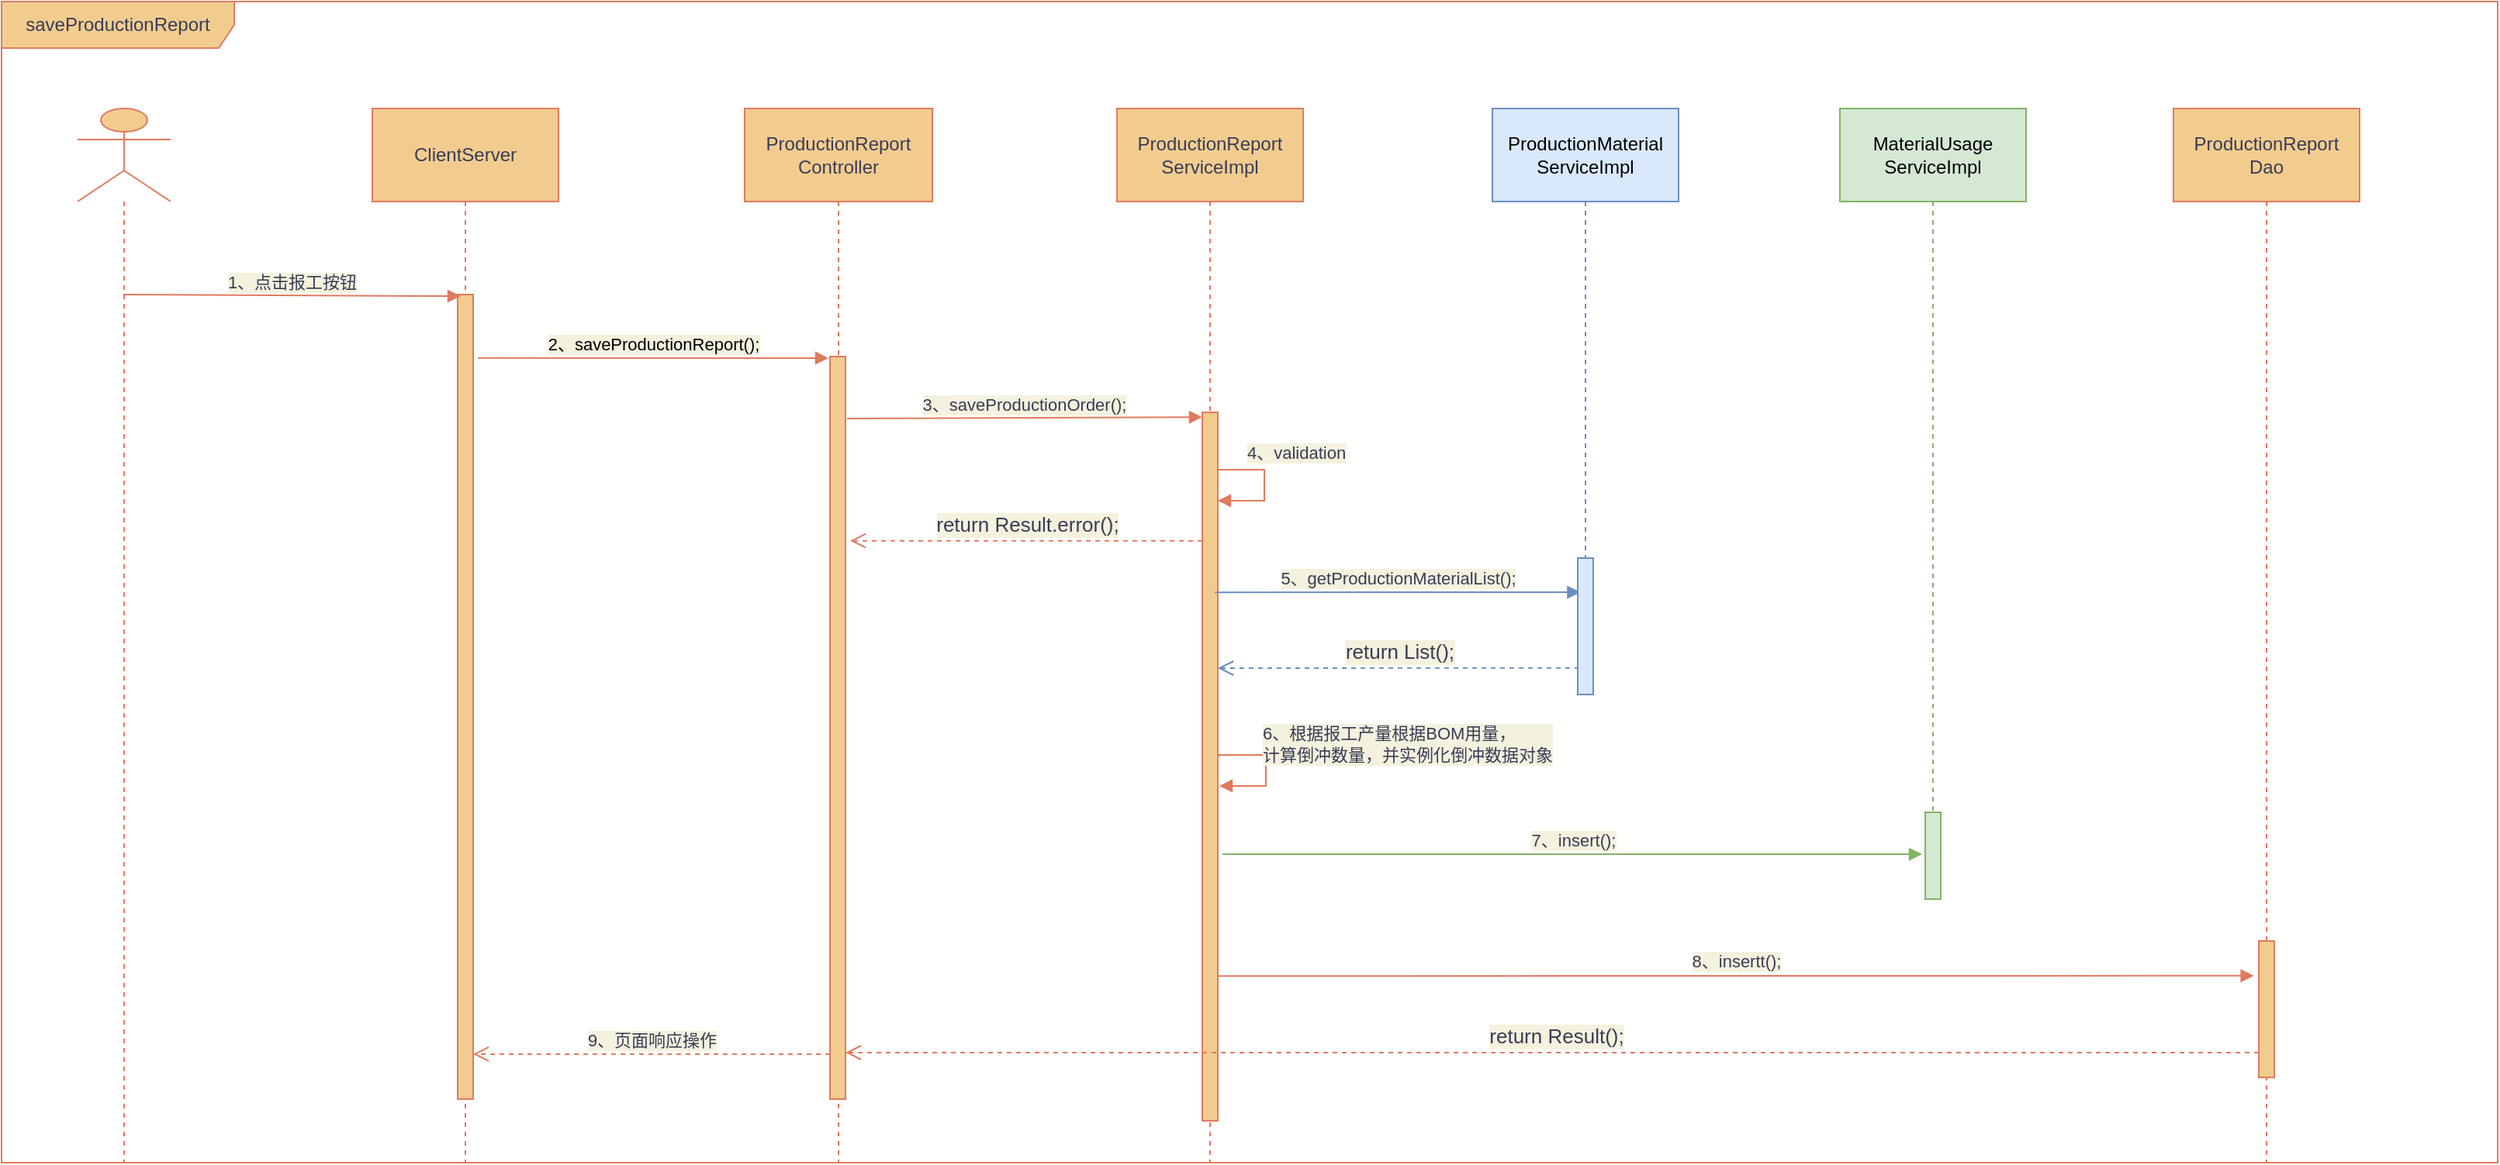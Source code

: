 <mxfile version="23.1.1" type="github" pages="2">
  <diagram name="报工" id="zWo01hbF4b2UpFMgGe-W">
    <mxGraphModel dx="1687" dy="908" grid="0" gridSize="10" guides="1" tooltips="1" connect="1" arrows="1" fold="1" page="1" pageScale="1" pageWidth="2336" pageHeight="1654" math="0" shadow="0">
      <root>
        <mxCell id="0" />
        <mxCell id="1" parent="0" />
        <mxCell id="HvC52o_Bk-lvO4FOrLRo-1" value="saveProductionReport" style="shape=umlFrame;whiteSpace=wrap;html=1;width=150;height=30;fillColor=#F2CC8F;strokeColor=#E07A5F;fontColor=#393C56;" parent="1" vertex="1">
          <mxGeometry x="160" y="131" width="1609" height="749" as="geometry" />
        </mxCell>
        <mxCell id="HvC52o_Bk-lvO4FOrLRo-2" value="" style="shape=umlLifeline;participant=umlActor;perimeter=lifelinePerimeter;whiteSpace=wrap;html=1;container=1;collapsible=0;recursiveResize=0;verticalAlign=top;spacingTop=36;outlineConnect=0;size=60;fillColor=#F2CC8F;strokeColor=#E07A5F;fontColor=#393C56;" parent="1" vertex="1">
          <mxGeometry x="209" y="200" width="60" height="680" as="geometry" />
        </mxCell>
        <mxCell id="HvC52o_Bk-lvO4FOrLRo-3" value="ClientServer" style="shape=umlLifeline;perimeter=lifelinePerimeter;whiteSpace=wrap;html=1;container=1;collapsible=0;recursiveResize=0;outlineConnect=0;size=60;fillColor=#F2CC8F;strokeColor=#E07A5F;fontColor=#393C56;" parent="1" vertex="1">
          <mxGeometry x="399" y="200" width="120" height="680" as="geometry" />
        </mxCell>
        <mxCell id="HvC52o_Bk-lvO4FOrLRo-4" value="" style="html=1;points=[];perimeter=orthogonalPerimeter;fillColor=#F2CC8F;strokeColor=#E07A5F;fontColor=#393C56;" parent="HvC52o_Bk-lvO4FOrLRo-3" vertex="1">
          <mxGeometry x="55" y="120" width="10" height="519" as="geometry" />
        </mxCell>
        <mxCell id="HvC52o_Bk-lvO4FOrLRo-5" value="ProductionReport&lt;br&gt;ServiceImpl" style="shape=umlLifeline;perimeter=lifelinePerimeter;whiteSpace=wrap;html=1;container=1;collapsible=0;recursiveResize=0;outlineConnect=0;size=60;fillColor=#F2CC8F;strokeColor=#E07A5F;fontColor=#393C56;" parent="1" vertex="1">
          <mxGeometry x="879" y="200" width="120" height="680" as="geometry" />
        </mxCell>
        <mxCell id="HvC52o_Bk-lvO4FOrLRo-6" value="" style="html=1;points=[];perimeter=orthogonalPerimeter;fillColor=#F2CC8F;strokeColor=#E07A5F;fontColor=#393C56;" parent="HvC52o_Bk-lvO4FOrLRo-5" vertex="1">
          <mxGeometry x="55" y="196" width="10" height="457" as="geometry" />
        </mxCell>
        <mxCell id="HvC52o_Bk-lvO4FOrLRo-7" value="4、validation" style="edgeStyle=orthogonalEdgeStyle;html=1;align=left;spacingLeft=2;endArrow=block;rounded=0;entryX=1;entryY=0.111;entryDx=0;entryDy=0;entryPerimeter=0;labelBackgroundColor=#F4F1DE;strokeColor=#E07A5F;fontColor=#393C56;" parent="HvC52o_Bk-lvO4FOrLRo-5" edge="1">
          <mxGeometry x="-0.62" y="11" relative="1" as="geometry">
            <mxPoint x="65" y="234" as="sourcePoint" />
            <Array as="points">
              <mxPoint x="65" y="233" />
              <mxPoint x="95" y="233" />
              <mxPoint x="95" y="253" />
            </Array>
            <mxPoint x="65" y="252.96" as="targetPoint" />
            <mxPoint as="offset" />
          </mxGeometry>
        </mxCell>
        <mxCell id="HvC52o_Bk-lvO4FOrLRo-8" value="ProductionReport&lt;br&gt;Controller" style="shape=umlLifeline;perimeter=lifelinePerimeter;whiteSpace=wrap;html=1;container=1;collapsible=0;recursiveResize=0;outlineConnect=0;size=60;fillColor=#F2CC8F;strokeColor=#E07A5F;fontColor=#393C56;" parent="1" vertex="1">
          <mxGeometry x="639" y="200" width="121" height="680" as="geometry" />
        </mxCell>
        <mxCell id="HvC52o_Bk-lvO4FOrLRo-9" value="" style="html=1;points=[];perimeter=orthogonalPerimeter;fillColor=#F2CC8F;strokeColor=#E07A5F;fontColor=#393C56;" parent="HvC52o_Bk-lvO4FOrLRo-8" vertex="1">
          <mxGeometry x="55" y="160" width="10" height="479" as="geometry" />
        </mxCell>
        <mxCell id="HvC52o_Bk-lvO4FOrLRo-10" value="1、点击报工按钮" style="html=1;verticalAlign=bottom;endArrow=block;rounded=0;entryX=0.2;entryY=0.002;entryDx=0;entryDy=0;entryPerimeter=0;labelBackgroundColor=#F4F1DE;strokeColor=#E07A5F;fontColor=#393C56;" parent="1" edge="1">
          <mxGeometry width="80" relative="1" as="geometry">
            <mxPoint x="238.5" y="320" as="sourcePoint" />
            <mxPoint x="456" y="321.038" as="targetPoint" />
            <Array as="points" />
          </mxGeometry>
        </mxCell>
        <mxCell id="HvC52o_Bk-lvO4FOrLRo-11" value="&lt;span style=&quot;color: rgb(0, 0, 0); font-family: Helvetica; font-size: 11px; font-style: normal; font-variant-ligatures: normal; font-variant-caps: normal; font-weight: 400; letter-spacing: normal; orphans: 2; text-align: left; text-indent: 0px; text-transform: none; widows: 2; word-spacing: 0px; -webkit-text-stroke-width: 0px; text-decoration-thickness: initial; text-decoration-style: initial; text-decoration-color: initial; float: none; display: inline !important; background-color: rgb(244, 241, 222);&quot;&gt;2、saveProductionReport();&lt;/span&gt;" style="html=1;verticalAlign=bottom;endArrow=block;entryX=0;entryY=0;rounded=0;exitX=1.4;exitY=0.154;exitDx=0;exitDy=0;exitPerimeter=0;labelBackgroundColor=#F4F1DE;strokeColor=#E07A5F;fontColor=#393C56;" parent="1" edge="1">
          <mxGeometry relative="1" as="geometry">
            <mxPoint x="467" y="360.926" as="sourcePoint" />
            <mxPoint x="693" y="361.0" as="targetPoint" />
          </mxGeometry>
        </mxCell>
        <mxCell id="HvC52o_Bk-lvO4FOrLRo-12" value="&lt;font style=&quot;font-size: 13px;&quot;&gt;return Result.error();&lt;/font&gt;" style="html=1;verticalAlign=bottom;endArrow=open;dashed=1;endSize=8;rounded=0;entryX=1.3;entryY=0.47;entryDx=0;entryDy=0;entryPerimeter=0;labelBackgroundColor=#F4F1DE;strokeColor=#E07A5F;fontColor=#393C56;" parent="1" edge="1">
          <mxGeometry x="-0.004" relative="1" as="geometry">
            <mxPoint x="707" y="478.86" as="targetPoint" />
            <mxPoint x="934" y="478.86" as="sourcePoint" />
            <mxPoint as="offset" />
          </mxGeometry>
        </mxCell>
        <mxCell id="HvC52o_Bk-lvO4FOrLRo-13" value="3、saveProductionOrder();" style="html=1;verticalAlign=bottom;endArrow=block;rounded=0;entryX=0;entryY=0.013;entryDx=0;entryDy=0;entryPerimeter=0;exitX=1.1;exitY=0.293;exitDx=0;exitDy=0;exitPerimeter=0;labelBackgroundColor=#F4F1DE;strokeColor=#E07A5F;fontColor=#393C56;" parent="1" edge="1">
          <mxGeometry width="80" relative="1" as="geometry">
            <mxPoint x="705" y="400.034" as="sourcePoint" />
            <mxPoint x="934" y="399.093" as="targetPoint" />
          </mxGeometry>
        </mxCell>
        <mxCell id="HvC52o_Bk-lvO4FOrLRo-14" value="ProductionReport&lt;br&gt;Dao" style="shape=umlLifeline;perimeter=lifelinePerimeter;whiteSpace=wrap;html=1;container=1;collapsible=0;recursiveResize=0;outlineConnect=0;size=60;fillColor=#F2CC8F;strokeColor=#E07A5F;fontColor=#393C56;" parent="1" vertex="1">
          <mxGeometry x="1560" y="200" width="120" height="680" as="geometry" />
        </mxCell>
        <mxCell id="HvC52o_Bk-lvO4FOrLRo-15" value="" style="html=1;points=[];perimeter=orthogonalPerimeter;fillColor=#F2CC8F;strokeColor=#E07A5F;fontColor=#393C56;" parent="HvC52o_Bk-lvO4FOrLRo-14" vertex="1">
          <mxGeometry x="55" y="537" width="10" height="88" as="geometry" />
        </mxCell>
        <mxCell id="HvC52o_Bk-lvO4FOrLRo-31" value="&lt;font style=&quot;font-size: 13px;&quot;&gt;return Result();&lt;/font&gt;" style="html=1;verticalAlign=bottom;endArrow=open;dashed=1;endSize=8;rounded=0;labelBackgroundColor=#F4F1DE;strokeColor=#E07A5F;fontColor=#393C56;" parent="HvC52o_Bk-lvO4FOrLRo-14" target="HvC52o_Bk-lvO4FOrLRo-9" edge="1">
          <mxGeometry x="-0.004" relative="1" as="geometry">
            <mxPoint x="-172" y="609.0" as="targetPoint" />
            <mxPoint x="55" y="609.0" as="sourcePoint" />
            <mxPoint as="offset" />
          </mxGeometry>
        </mxCell>
        <mxCell id="HvC52o_Bk-lvO4FOrLRo-18" value="9、页面响应操作" style="html=1;verticalAlign=bottom;endArrow=open;dashed=1;endSize=8;rounded=0;exitX=0;exitY=0.979;exitDx=0;exitDy=0;exitPerimeter=0;labelBackgroundColor=#F4F1DE;strokeColor=#E07A5F;fontColor=#393C56;" parent="1" edge="1">
          <mxGeometry relative="1" as="geometry">
            <mxPoint x="694" y="809.97" as="sourcePoint" />
            <mxPoint x="464" y="809.97" as="targetPoint" />
          </mxGeometry>
        </mxCell>
        <mxCell id="HvC52o_Bk-lvO4FOrLRo-19" value="ProductionMaterial&lt;br&gt;ServiceImpl" style="shape=umlLifeline;perimeter=lifelinePerimeter;whiteSpace=wrap;html=1;container=1;collapsible=0;recursiveResize=0;outlineConnect=0;size=60;fillColor=#dae8fc;strokeColor=#6c8ebf;" parent="1" vertex="1">
          <mxGeometry x="1121" y="200" width="120" height="370" as="geometry" />
        </mxCell>
        <mxCell id="HvC52o_Bk-lvO4FOrLRo-21" value="5、getProductionMaterialList();" style="html=1;verticalAlign=bottom;endArrow=block;rounded=0;entryX=0.171;entryY=0.25;entryDx=0;entryDy=0;entryPerimeter=0;exitX=0.6;exitY=0.481;exitDx=0;exitDy=0;exitPerimeter=0;labelBackgroundColor=#F4F1DE;strokeColor=#6c8ebf;fontColor=#393C56;fillColor=#dae8fc;" parent="1" target="HvC52o_Bk-lvO4FOrLRo-28" edge="1">
          <mxGeometry width="80" relative="1" as="geometry">
            <mxPoint x="942" y="512.098" as="sourcePoint" />
            <mxPoint x="1181" y="512.003" as="targetPoint" />
          </mxGeometry>
        </mxCell>
        <mxCell id="HvC52o_Bk-lvO4FOrLRo-22" value="&lt;font style=&quot;font-size: 13px;&quot;&gt;return List();&lt;/font&gt;" style="html=1;verticalAlign=bottom;endArrow=open;dashed=1;endSize=8;rounded=0;labelBackgroundColor=#F4F1DE;strokeColor=#6c8ebf;fontColor=#393C56;fillColor=#dae8fc;exitX=0.1;exitY=0.805;exitDx=0;exitDy=0;exitPerimeter=0;" parent="1" source="HvC52o_Bk-lvO4FOrLRo-28" edge="1">
          <mxGeometry x="-0.004" relative="1" as="geometry">
            <mxPoint x="944" y="561" as="targetPoint" />
            <mxPoint x="1180" y="560.0" as="sourcePoint" />
            <mxPoint as="offset" />
          </mxGeometry>
        </mxCell>
        <mxCell id="HvC52o_Bk-lvO4FOrLRo-25" value="6、根据报工产量根据BOM用量，&lt;br&gt;计算倒冲数量，并实例化倒冲数据对象" style="edgeStyle=orthogonalEdgeStyle;html=1;align=left;spacingLeft=2;endArrow=block;rounded=0;entryX=1;entryY=0.111;entryDx=0;entryDy=0;entryPerimeter=0;labelBackgroundColor=#F4F1DE;strokeColor=#E07A5F;fontColor=#393C56;" parent="1" edge="1">
          <mxGeometry x="-0.383" y="7" relative="1" as="geometry">
            <mxPoint x="945" y="618" as="sourcePoint" />
            <Array as="points">
              <mxPoint x="945" y="617" />
              <mxPoint x="975" y="617" />
              <mxPoint x="975" y="637" />
            </Array>
            <mxPoint x="945" y="636.96" as="targetPoint" />
            <mxPoint as="offset" />
          </mxGeometry>
        </mxCell>
        <mxCell id="HvC52o_Bk-lvO4FOrLRo-26" value="MaterialUsage&lt;br&gt;ServiceImpl" style="shape=umlLifeline;perimeter=lifelinePerimeter;whiteSpace=wrap;html=1;container=1;collapsible=0;recursiveResize=0;outlineConnect=0;size=60;fillColor=#d5e8d4;strokeColor=#82b366;" parent="1" vertex="1">
          <mxGeometry x="1345" y="200" width="120" height="508" as="geometry" />
        </mxCell>
        <mxCell id="HvC52o_Bk-lvO4FOrLRo-29" value="" style="html=1;points=[];perimeter=orthogonalPerimeter;fillColor=#d5e8d4;strokeColor=#82b366;" parent="HvC52o_Bk-lvO4FOrLRo-26" vertex="1">
          <mxGeometry x="55" y="454" width="10" height="56" as="geometry" />
        </mxCell>
        <mxCell id="HvC52o_Bk-lvO4FOrLRo-27" value="7、insert();" style="html=1;verticalAlign=bottom;endArrow=block;rounded=0;labelBackgroundColor=#F4F1DE;strokeColor=#82b366;fontColor=#393C56;fillColor=#d5e8d4;" parent="1" edge="1">
          <mxGeometry x="0.001" width="80" relative="1" as="geometry">
            <mxPoint x="947" y="681" as="sourcePoint" />
            <mxPoint x="1398" y="681" as="targetPoint" />
            <mxPoint as="offset" />
          </mxGeometry>
        </mxCell>
        <mxCell id="HvC52o_Bk-lvO4FOrLRo-28" value="" style="html=1;points=[];perimeter=orthogonalPerimeter;fillColor=#dae8fc;strokeColor=#6c8ebf;" parent="1" vertex="1">
          <mxGeometry x="1176" y="490" width="10" height="88" as="geometry" />
        </mxCell>
        <mxCell id="HvC52o_Bk-lvO4FOrLRo-30" value="8、insertt();" style="html=1;verticalAlign=bottom;endArrow=block;rounded=0;entryX=-0.318;entryY=0.277;entryDx=0;entryDy=0;entryPerimeter=0;exitX=0.959;exitY=0.8;exitDx=0;exitDy=0;exitPerimeter=0;labelBackgroundColor=#F4F1DE;strokeColor=#E07A5F;fontColor=#393C56;" parent="1" edge="1">
          <mxGeometry width="80" relative="1" as="geometry">
            <mxPoint x="943.59" y="759.6" as="sourcePoint" />
            <mxPoint x="1611.82" y="759.376" as="targetPoint" />
          </mxGeometry>
        </mxCell>
      </root>
    </mxGraphModel>
  </diagram>
  <diagram id="rwTTvEv679dInaB4qkXv" name="线边仓入库">
    <mxGraphModel dx="1434" dy="772" grid="0" gridSize="10" guides="1" tooltips="1" connect="1" arrows="1" fold="1" page="1" pageScale="1" pageWidth="2336" pageHeight="1654" math="0" shadow="0">
      <root>
        <mxCell id="0" />
        <mxCell id="1" parent="0" />
        <mxCell id="g37fZ350pJpTM_yHfSLt-18" value="mterialUsageCreate" style="shape=umlFrame;whiteSpace=wrap;html=1;width=150;height=30;fillColor=#F2CC8F;strokeColor=#E07A5F;fontColor=#393C56;" vertex="1" parent="1">
          <mxGeometry x="160" y="160" width="1360" height="720" as="geometry" />
        </mxCell>
        <mxCell id="g37fZ350pJpTM_yHfSLt-1" value="" style="shape=umlLifeline;participant=umlActor;perimeter=lifelinePerimeter;whiteSpace=wrap;html=1;container=1;collapsible=0;recursiveResize=0;verticalAlign=top;spacingTop=36;outlineConnect=0;size=60;fillColor=#F2CC8F;strokeColor=#E07A5F;fontColor=#393C56;" vertex="1" parent="1">
          <mxGeometry x="209" y="200" width="60" height="680" as="geometry" />
        </mxCell>
        <mxCell id="g37fZ350pJpTM_yHfSLt-2" value="ClientServer" style="shape=umlLifeline;perimeter=lifelinePerimeter;whiteSpace=wrap;html=1;container=1;collapsible=0;recursiveResize=0;outlineConnect=0;size=60;fillColor=#F2CC8F;strokeColor=#E07A5F;fontColor=#393C56;" vertex="1" parent="1">
          <mxGeometry x="399" y="200" width="120" height="680" as="geometry" />
        </mxCell>
        <mxCell id="g37fZ350pJpTM_yHfSLt-3" value="" style="html=1;points=[];perimeter=orthogonalPerimeter;fillColor=#F2CC8F;strokeColor=#E07A5F;fontColor=#393C56;" vertex="1" parent="g37fZ350pJpTM_yHfSLt-2">
          <mxGeometry x="55" y="120" width="10" height="519" as="geometry" />
        </mxCell>
        <mxCell id="g37fZ350pJpTM_yHfSLt-4" value="MterialUsage&lt;br&gt;ServiceImpl" style="shape=umlLifeline;perimeter=lifelinePerimeter;whiteSpace=wrap;html=1;container=1;collapsible=0;recursiveResize=0;outlineConnect=0;size=60;fillColor=#F2CC8F;strokeColor=#E07A5F;fontColor=#393C56;" vertex="1" parent="1">
          <mxGeometry x="879" y="200" width="120" height="680" as="geometry" />
        </mxCell>
        <mxCell id="g37fZ350pJpTM_yHfSLt-5" value="" style="html=1;points=[];perimeter=orthogonalPerimeter;fillColor=#F2CC8F;strokeColor=#E07A5F;fontColor=#393C56;" vertex="1" parent="g37fZ350pJpTM_yHfSLt-4">
          <mxGeometry x="55" y="240" width="10" height="306" as="geometry" />
        </mxCell>
        <mxCell id="g37fZ350pJpTM_yHfSLt-7" value="MterialUsage&lt;br&gt;Controller" style="shape=umlLifeline;perimeter=lifelinePerimeter;whiteSpace=wrap;html=1;container=1;collapsible=0;recursiveResize=0;outlineConnect=0;size=60;fillColor=#F2CC8F;strokeColor=#E07A5F;fontColor=#393C56;" vertex="1" parent="1">
          <mxGeometry x="639" y="200" width="121" height="680" as="geometry" />
        </mxCell>
        <mxCell id="g37fZ350pJpTM_yHfSLt-8" value="" style="html=1;points=[];perimeter=orthogonalPerimeter;fillColor=#F2CC8F;strokeColor=#E07A5F;fontColor=#393C56;" vertex="1" parent="g37fZ350pJpTM_yHfSLt-7">
          <mxGeometry x="55" y="170" width="10" height="440" as="geometry" />
        </mxCell>
        <mxCell id="g37fZ350pJpTM_yHfSLt-9" value="1、选择线边仓入库，提交" style="html=1;verticalAlign=bottom;endArrow=block;rounded=0;entryX=0;entryY=0.008;entryDx=0;entryDy=0;entryPerimeter=0;labelBackgroundColor=#F4F1DE;strokeColor=#E07A5F;fontColor=#393C56;" edge="1" parent="1" target="g37fZ350pJpTM_yHfSLt-3">
          <mxGeometry width="80" relative="1" as="geometry">
            <mxPoint x="238.5" y="323" as="sourcePoint" />
            <mxPoint x="456" y="324.038" as="targetPoint" />
            <Array as="points" />
          </mxGeometry>
        </mxCell>
        <mxCell id="g37fZ350pJpTM_yHfSLt-10" value="&lt;span style=&quot;color: rgb(0, 0, 0); font-family: Helvetica; font-size: 11px; font-style: normal; font-variant-ligatures: normal; font-variant-caps: normal; font-weight: 400; letter-spacing: normal; orphans: 2; text-align: left; text-indent: 0px; text-transform: none; widows: 2; word-spacing: 0px; -webkit-text-stroke-width: 0px; text-decoration-thickness: initial; text-decoration-style: initial; text-decoration-color: initial; float: none; display: inline !important; background-color: rgb(244, 241, 222);&quot;&gt;2、mterialUsageCreate();&lt;/span&gt;" style="html=1;verticalAlign=bottom;endArrow=block;entryX=0;entryY=0;rounded=0;labelBackgroundColor=#F4F1DE;strokeColor=#E07A5F;fontColor=#393C56;exitX=0.9;exitY=0.131;exitDx=0;exitDy=0;exitPerimeter=0;" edge="1" parent="1">
          <mxGeometry relative="1" as="geometry">
            <mxPoint x="463" y="398.989" as="sourcePoint" />
            <mxPoint x="693" y="400.0" as="targetPoint" />
          </mxGeometry>
        </mxCell>
        <mxCell id="g37fZ350pJpTM_yHfSLt-12" value="3、mterialUsageCreate();" style="html=1;verticalAlign=bottom;endArrow=block;rounded=0;entryX=0;entryY=0.013;entryDx=0;entryDy=0;entryPerimeter=0;exitX=1.1;exitY=0.293;exitDx=0;exitDy=0;exitPerimeter=0;labelBackgroundColor=#F4F1DE;strokeColor=#E07A5F;fontColor=#393C56;" edge="1" parent="1">
          <mxGeometry width="80" relative="1" as="geometry">
            <mxPoint x="705" y="480.034" as="sourcePoint" />
            <mxPoint x="934" y="479.093" as="targetPoint" />
          </mxGeometry>
        </mxCell>
        <mxCell id="g37fZ350pJpTM_yHfSLt-13" value="MterialUsage&lt;br&gt;Dao" style="shape=umlLifeline;perimeter=lifelinePerimeter;whiteSpace=wrap;html=1;container=1;collapsible=0;recursiveResize=0;outlineConnect=0;size=60;fillColor=#F2CC8F;strokeColor=#E07A5F;fontColor=#393C56;" vertex="1" parent="1">
          <mxGeometry x="1360" y="200" width="120" height="680" as="geometry" />
        </mxCell>
        <mxCell id="g37fZ350pJpTM_yHfSLt-14" value="" style="html=1;points=[];perimeter=orthogonalPerimeter;fillColor=#F2CC8F;strokeColor=#E07A5F;fontColor=#393C56;" vertex="1" parent="g37fZ350pJpTM_yHfSLt-13">
          <mxGeometry x="55" y="354" width="10" height="190" as="geometry" />
        </mxCell>
        <mxCell id="g37fZ350pJpTM_yHfSLt-15" value="4、生成入库记录&lt;div style=&quot;text-align: left;&quot;&gt;&lt;/div&gt;" style="html=1;verticalAlign=bottom;endArrow=block;rounded=0;entryX=0;entryY=0;entryDx=0;entryDy=0;entryPerimeter=0;labelBackgroundColor=#F4F1DE;strokeColor=#6c8ebf;fontColor=#393C56;fillColor=#dae8fc;" edge="1" parent="1">
          <mxGeometry width="80" relative="1" as="geometry">
            <mxPoint x="944" y="548" as="sourcePoint" />
            <mxPoint x="1174" y="548" as="targetPoint" />
          </mxGeometry>
        </mxCell>
        <mxCell id="g37fZ350pJpTM_yHfSLt-16" value="6、return Result();" style="html=1;verticalAlign=bottom;endArrow=open;dashed=1;endSize=8;rounded=0;align=left;labelBackgroundColor=#F4F1DE;strokeColor=#E07A5F;fontColor=#393C56;exitX=-0.2;exitY=0.911;exitDx=0;exitDy=0;exitPerimeter=0;entryX=1.1;entryY=0.814;entryDx=0;entryDy=0;entryPerimeter=0;" edge="1" parent="1" source="g37fZ350pJpTM_yHfSLt-14" target="g37fZ350pJpTM_yHfSLt-8">
          <mxGeometry x="0.41" relative="1" as="geometry">
            <mxPoint x="1172" y="706" as="sourcePoint" />
            <mxPoint x="704" y="706" as="targetPoint" />
            <mxPoint as="offset" />
          </mxGeometry>
        </mxCell>
        <mxCell id="g37fZ350pJpTM_yHfSLt-17" value="7、页面响应操作" style="html=1;verticalAlign=bottom;endArrow=open;dashed=1;endSize=8;rounded=0;exitX=0;exitY=0.979;exitDx=0;exitDy=0;exitPerimeter=0;labelBackgroundColor=#F4F1DE;strokeColor=#E07A5F;fontColor=#393C56;" edge="1" parent="1">
          <mxGeometry relative="1" as="geometry">
            <mxPoint x="694" y="746.97" as="sourcePoint" />
            <mxPoint x="464" y="746.97" as="targetPoint" />
          </mxGeometry>
        </mxCell>
        <mxCell id="2pZJSCO9I7hHxK6pCvQd-1" value="wms&lt;br&gt;InventoryApi" style="shape=umlLifeline;perimeter=lifelinePerimeter;whiteSpace=wrap;html=1;container=1;collapsible=0;recursiveResize=0;outlineConnect=0;size=60;fillColor=#dae8fc;strokeColor=#6c8ebf;" vertex="1" parent="1">
          <mxGeometry x="1120" y="200" width="120" height="360" as="geometry" />
        </mxCell>
        <mxCell id="2pZJSCO9I7hHxK6pCvQd-2" value="" style="html=1;points=[];perimeter=orthogonalPerimeter;fillColor=#dae8fc;strokeColor=#6c8ebf;" vertex="1" parent="2pZJSCO9I7hHxK6pCvQd-1">
          <mxGeometry x="55" y="330" width="10" height="40" as="geometry" />
        </mxCell>
        <mxCell id="2pZJSCO9I7hHxK6pCvQd-3" value="5、更新线边仓物料库存&lt;div style=&quot;text-align: left;&quot;&gt;&lt;/div&gt;" style="html=1;verticalAlign=bottom;endArrow=block;rounded=0;entryX=0.1;entryY=0.453;entryDx=0;entryDy=0;entryPerimeter=0;labelBackgroundColor=#F4F1DE;strokeColor=#E07A5F;fontColor=#393C56;exitX=0.6;exitY=0.59;exitDx=0;exitDy=0;exitPerimeter=0;" edge="1" parent="1">
          <mxGeometry width="80" relative="1" as="geometry">
            <mxPoint x="940" y="637" as="sourcePoint" />
            <mxPoint x="1416" y="636.07" as="targetPoint" />
          </mxGeometry>
        </mxCell>
      </root>
    </mxGraphModel>
  </diagram>
</mxfile>
